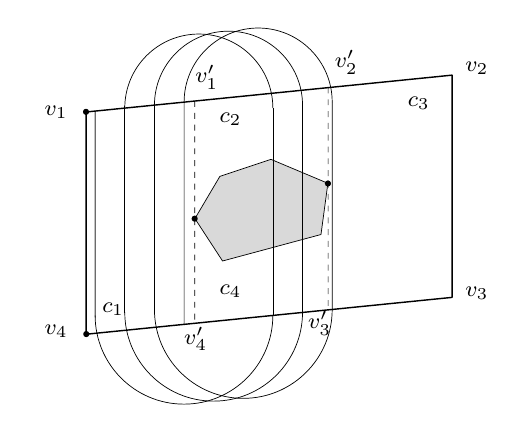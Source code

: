 
\definecolor{cD9D9D9}{RGB}{217,217,217}
\footnotesize

\def \globalscale {1.0}
\begin{tikzpicture}[y=0.80pt, x=0.80pt, yscale=-\globalscale, xscale=\globalscale, inner sep=0pt, outer sep=0pt]
\path[draw=black,line join=round,line width=0.512pt] (18.658,38.089) -- (183.987,21.442) -- (183.987,121.821) -- (18.658,138.469) -- (18.658,38.089) -- cycle;



\path[draw=black,fill=black,line join=round,line width=0.512pt] (18.644,36.952) .. controls (19.232,36.952) and (19.709,37.429) .. (19.709,38.017) .. controls (19.709,38.605) and (19.232,39.082) .. (18.644,39.082) .. controls (18.056,39.082) and (17.579,38.605) .. (17.579,38.017) .. controls (17.579,37.429) and (18.056,36.952) .. (18.644,36.952) -- cycle;



\path[draw=black,fill=cD9D9D9,line join=round,line width=0.256pt] (67.836,86.23) -- (79.101,67.166) -- (102.188,59.48) -- (127.894,70.29) -- (124.775,93.427) -- (80.321,105.385) -- (67.836,86.23) -- cycle;



\path[draw=black,fill=black,line join=round,line width=0.512pt] (18.758,137.323) .. controls (19.346,137.323) and (19.823,137.8) .. (19.823,138.388) .. controls (19.823,138.976) and (19.346,139.453) .. (18.758,139.453) .. controls (18.169,139.453) and (17.692,138.976) .. (17.692,138.388) .. controls (17.692,137.8) and (18.169,137.323) .. (18.758,137.323) -- cycle;



\path[cm={{1.0,0.0,0.0,1.0,(0.0,41.0)}}] (0.0,0.0) node[above right] () {$v_1$};



\path[cm={{1.0,0.0,0.0,1.0,(0.0,140.0)}}] (0.0,0.0) node[above right] () {$v_4$};



\path[cm={{1.0,0.0,0.0,1.0,(190.0,21.0)}}] (0.0,0.0) node[above right] () {$v_2$};



\path[cm={{1.0,0.0,0.0,1.0,(190.0,123.0)}}] (0.0,0.0) node[above right] () {$v_3$};



\path[fill=black,line join=round,line width=0.256pt] (67.951,38.483) -- (67.951,41.149) -- (67.631,41.149) -- (67.631,38.483) -- (67.951,38.483) -- cycle(67.951,43.816) -- (67.951,46.483) -- (67.631,46.483) -- (67.631,43.816) -- (67.951,43.816) -- cycle(67.951,49.149) -- (67.951,51.816) -- (67.631,51.816) -- (67.631,49.149) -- (67.951,49.149) -- cycle(67.951,54.483) -- (67.951,57.149) -- (67.631,57.149) -- (67.631,54.483) -- (67.951,54.483) -- cycle(67.951,59.816) -- (67.951,62.483) -- (67.631,62.483) -- (67.631,59.816) -- (67.951,59.816) -- cycle(67.951,65.149) -- (67.951,67.816) -- (67.631,67.816) -- (67.631,65.149) -- (67.951,65.149) -- cycle(67.951,70.483) -- (67.951,73.149) -- (67.631,73.149) -- (67.631,70.483) -- (67.951,70.483) -- cycle(67.951,75.816) -- (67.951,78.483) -- (67.631,78.483) -- (67.631,75.816) -- (67.951,75.816) -- cycle(67.951,81.149) -- (67.951,83.816) -- (67.631,83.816) -- (67.631,81.149) -- (67.951,81.149) -- cycle(67.951,86.483) -- (67.951,89.149) -- (67.631,89.149) -- (67.631,86.483) -- (67.951,86.483) -- cycle(67.951,91.816) -- (67.951,94.483) -- (67.631,94.483) -- (67.631,91.816) -- (67.951,91.816) -- cycle(67.951,97.149) -- (67.951,99.816) -- (67.631,99.816) -- (67.631,97.149) -- (67.951,97.149) -- cycle(67.951,102.483) -- (67.951,105.149) -- (67.631,105.149) -- (67.631,102.483) -- (67.951,102.483) -- cycle(67.951,107.816) -- (67.951,110.483) -- (67.631,110.483) -- (67.631,107.816) -- (67.951,107.816) -- cycle(67.951,113.149) -- (67.951,115.816) -- (67.631,115.816) -- (67.631,113.149) -- (67.951,113.149) -- cycle(67.951,118.483) -- (67.951,121.149) -- (67.631,121.149) -- (67.631,118.483) -- (67.951,118.483) -- cycle(67.951,123.816) -- (67.951,126.483) -- (67.631,126.483) -- (67.631,123.816) -- (67.951,123.816) -- cycle(67.951,129.149) -- (67.951,131.816) -- (67.631,131.816) -- (67.631,129.149) -- (67.951,129.149) -- cycle(67.951,33.149) -- (67.951,35.816) -- (67.631,35.816) -- (67.631,33.149) -- (67.951,33.149) -- cycle;



\path[draw=black,fill=black,line join=round,line width=0.512pt] (67.72,85.195) .. controls (68.308,85.195) and (68.785,85.672) .. (68.785,86.261) .. controls (68.785,86.849) and (68.308,87.326) .. (67.72,87.326) .. controls (67.131,87.326) and (66.654,86.849) .. (66.654,86.261) .. controls (66.654,85.672) and (67.131,85.195) .. (67.72,85.195) -- cycle;



\path[fill=black,line join=round,line width=0.256pt] (128.157,32.35) -- (128.157,35.016) -- (127.837,35.016) -- (127.837,32.35) -- (128.157,32.35) -- cycle(128.157,37.683) -- (128.157,40.35) -- (127.837,40.35) -- (127.837,37.683) -- (128.157,37.683) -- cycle(128.157,43.016) -- (128.157,45.683) -- (127.837,45.683) -- (127.837,43.016) -- (128.157,43.016) -- cycle(128.157,48.35) -- (128.157,51.016) -- (127.837,51.016) -- (127.837,48.35) -- (128.157,48.35) -- cycle(128.157,53.683) -- (128.157,56.35) -- (127.837,56.35) -- (127.837,53.683) -- (128.157,53.683) -- cycle(128.157,59.016) -- (128.157,61.683) -- (127.837,61.683) -- (127.837,59.016) -- (128.157,59.016) -- cycle(128.157,64.35) -- (128.157,67.016) -- (127.837,67.016) -- (127.837,64.35) -- (128.157,64.35) -- cycle(128.157,69.683) -- (128.157,72.35) -- (127.837,72.35) -- (127.837,69.683) -- (128.157,69.683) -- cycle(128.157,75.016) -- (128.157,77.683) -- (127.837,77.683) -- (127.837,75.016) -- (128.157,75.016) -- cycle(128.157,80.35) -- (128.157,83.016) -- (127.837,83.016) -- (127.837,80.35) -- (128.157,80.35) -- cycle(128.157,85.683) -- (128.157,88.35) -- (127.837,88.35) -- (127.837,85.683) -- (128.157,85.683) -- cycle(128.157,91.016) -- (128.157,93.683) -- (127.837,93.683) -- (127.837,91.016) -- (128.157,91.016) -- cycle(128.157,96.35) -- (128.157,99.016) -- (127.837,99.016) -- (127.837,96.35) -- (128.157,96.35) -- cycle(128.157,101.683) -- (128.157,104.35) -- (127.837,104.35) -- (127.837,101.683) -- (128.157,101.683) -- cycle(128.157,107.016) -- (128.157,109.683) -- (127.837,109.683) -- (127.837,107.016) -- (128.157,107.016) -- cycle(128.157,112.35) -- (128.157,115.016) -- (127.837,115.016) -- (127.837,112.35) -- (128.157,112.35) -- cycle(128.157,117.683) -- (128.157,120.35) -- (127.837,120.35) -- (127.837,117.683) -- (128.157,117.683) -- cycle(128.157,123.016) -- (128.157,125.683) -- (127.837,125.683) -- (127.837,123.016) -- (128.157,123.016) -- cycle(128.157,27.016) -- (128.157,29.683) -- (127.837,29.683) -- (127.837,27.016) -- (128.157,27.016) -- cycle;



\path[draw=black,fill=black,line join=round,line width=0.512pt] (127.925,69.313) .. controls (128.513,69.313) and (128.99,69.79) .. (128.99,70.379) .. controls (128.99,70.967) and (128.513,71.444) .. (127.925,71.444) .. controls (127.337,71.444) and (126.86,70.967) .. (126.86,70.379) .. controls (126.86,69.79) and (127.337,69.313) .. (127.925,69.313) -- cycle;



\path[cm={{1.0,0.0,0.0,1.0,(68.0,28.0)}}] (0.0,0.0) node[above right] () {$v_1'$};



\path[cm={{1.0,0.0,0.0,1.0,(63.0,146.0)}}] (0.0,0.0) node[above right] () {$v_4'$};



\path[cm={{1.0,0.0,0.0,1.0,(131.0,21.0)}}] (0.0,0.0) node[above right] () {$v_2'$};



\path[cm={{1.0,0.0,0.0,1.0,(119.0,139.0)}}] (0.0,0.0) node[above right] () {$v_3'$};



\path[cm={{1.0,0.0,0.0,1.0,(26.0,130.0)}}] (0.0,0.0) node[above right] () {$c_1$};



\path[cm={{1.0,0.0,0.0,1.0,(79.0,44.0)}}] (0.0,0.0) node[above right] () {$c_2$};



\path[cm={{1.0,0.0,0.0,1.0,(164.0,37.0)}}] (0.0,0.0) node[above right] () {$c_3$};



\path[cm={{1.0,0.0,0.0,1.0,(79.0,122.0)}}] (0.0,0.0) node[above right] () {$c_4$};



\path[draw=black,line join=round,line width=0.256pt] (22.753,37.556) -- (22.752,130.809);



\path[draw=black,line join=round,line width=0.256pt] (36.152,36.318) .. controls (36.152,17.849) and (51.126,2.875) .. (69.596,2.875) .. controls (88.065,2.875) and (103.039,17.849) .. (103.039,36.318);



\path[draw=black,line join=round,line width=0.256pt] (103.039,129.902) .. controls (103.039,152.072) and (85.066,170.045) .. (62.896,170.045) .. controls (40.725,170.045) and (22.753,152.072) .. (22.753,129.902);



\path[draw=black,line join=round,line width=0.256pt] (103.039,36.216) -- (103.039,114.745);



\path[draw=black,line join=round,line width=0.256pt] (103.039,114.632) -- (103.039,130.061);



\path[draw=black,line join=round,line width=0.256pt] (36.152,35.387) -- (36.152,128.735);



\path[draw=black,line join=round,line width=0.256pt] (49.551,34.987) -- (49.551,127.836);



\path[draw=black,line join=round,line width=0.256pt] (22.753,37.556) -- (22.752,130.809);



\path[draw=black,line join=round,line width=0.256pt] (116.438,34.748) -- (116.438,128.593);



\path[draw=black,line join=round,line width=0.256pt] (116.438,128.54) .. controls (116.438,150.711) and (98.466,168.683) .. (76.295,168.683) .. controls (54.125,168.683) and (36.152,150.711) .. (36.152,128.54);



\path[draw=black,line join=round,line width=0.256pt] (49.551,35.029) .. controls (49.551,16.559) and (64.525,1.585) .. (82.995,1.585) .. controls (101.465,1.585) and (116.438,16.559) .. (116.438,35.029);



\path[draw=black,line join=round,line width=0.256pt] (129.838,127.286) .. controls (129.838,149.456) and (111.865,167.429) .. (89.694,167.429) .. controls (67.524,167.429) and (49.551,149.456) .. (49.551,127.286);



\path[draw=black,line join=round,line width=0.256pt] (129.837,33.519) -- (129.838,127.363);



\path[draw=black,line join=round,line width=0.256pt] (62.95,33.603) .. controls (62.95,15.134) and (77.924,0.16) .. (96.394,0.16) .. controls (114.864,0.16) and (129.838,15.134) .. (129.838,33.603);



\path[draw=black,line join=round,line width=0.256pt] (62.951,33.802) -- (62.95,134.053);




\end{tikzpicture}

